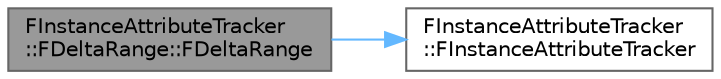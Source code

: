 digraph "FInstanceAttributeTracker::FDeltaRange::FDeltaRange"
{
 // INTERACTIVE_SVG=YES
 // LATEX_PDF_SIZE
  bgcolor="transparent";
  edge [fontname=Helvetica,fontsize=10,labelfontname=Helvetica,labelfontsize=10];
  node [fontname=Helvetica,fontsize=10,shape=box,height=0.2,width=0.4];
  rankdir="LR";
  Node1 [id="Node000001",label="FInstanceAttributeTracker\l::FDeltaRange::FDeltaRange",height=0.2,width=0.4,color="gray40", fillcolor="grey60", style="filled", fontcolor="black",tooltip=" "];
  Node1 -> Node2 [id="edge1_Node000001_Node000002",color="steelblue1",style="solid",tooltip=" "];
  Node2 [id="Node000002",label="FInstanceAttributeTracker\l::FInstanceAttributeTracker",height=0.2,width=0.4,color="grey40", fillcolor="white", style="filled",URL="$d7/d54/classFInstanceAttributeTracker.html#afbb74f72c3ba16a5137787377ac065fc",tooltip=" "];
}
